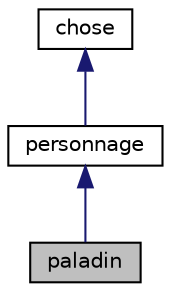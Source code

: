 digraph "paladin"
{
  edge [fontname="Helvetica",fontsize="10",labelfontname="Helvetica",labelfontsize="10"];
  node [fontname="Helvetica",fontsize="10",shape=record];
  Node0 [label="paladin",height=0.2,width=0.4,color="black", fillcolor="grey75", style="filled", fontcolor="black"];
  Node1 -> Node0 [dir="back",color="midnightblue",fontsize="10",style="solid",fontname="Helvetica"];
  Node1 [label="personnage",height=0.2,width=0.4,color="black", fillcolor="white", style="filled",URL="$classpersonnage.html",tooltip="creer et gerre les personnages joueurs et IA du jeu "];
  Node2 -> Node1 [dir="back",color="midnightblue",fontsize="10",style="solid",fontname="Helvetica"];
  Node2 [label="chose",height=0.2,width=0.4,color="black", fillcolor="white", style="filled",URL="$classchose.html",tooltip="creer les entites basique du jeu "];
}
